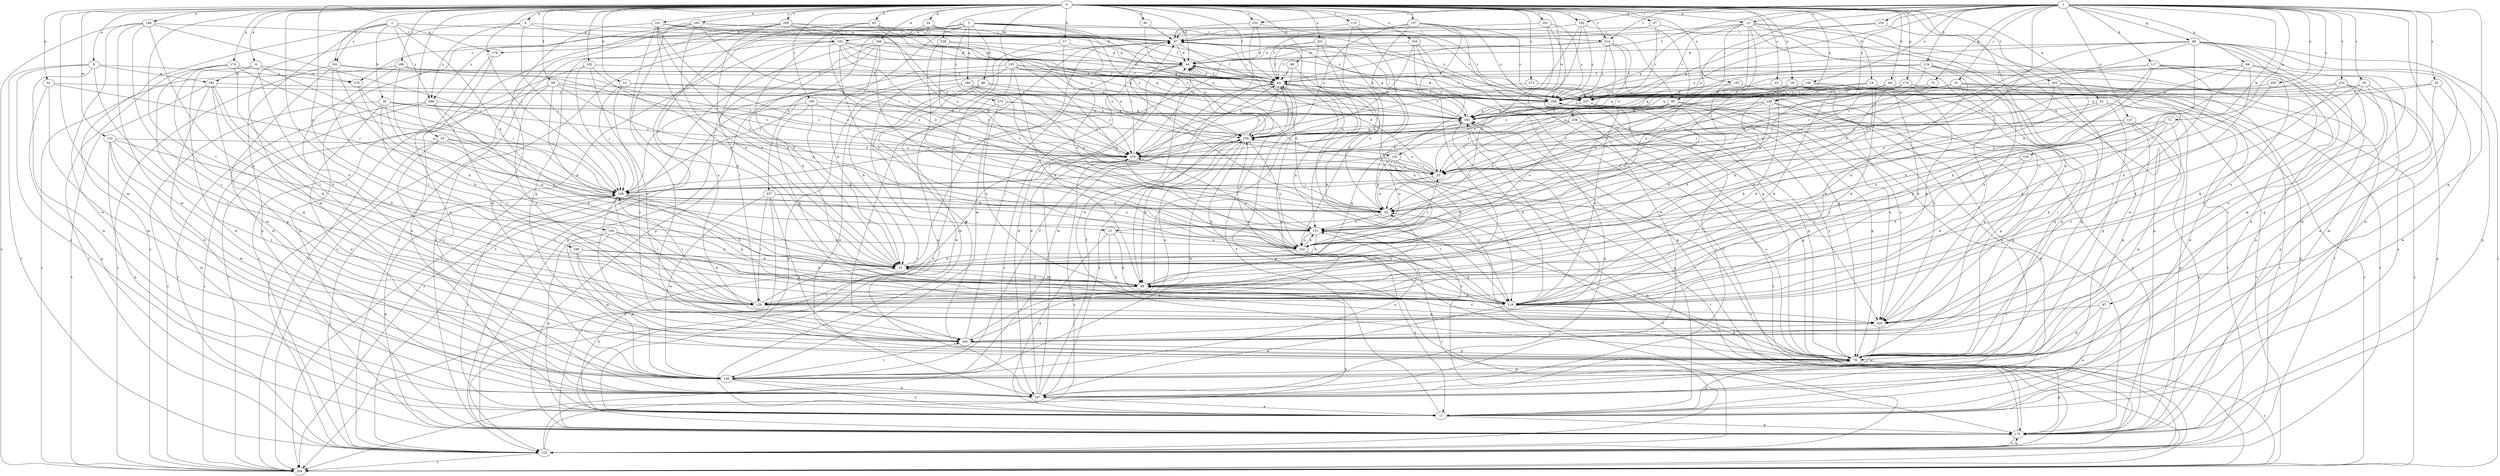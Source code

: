 strict digraph  {
0;
1;
2;
3;
4;
6;
8;
10;
11;
12;
17;
18;
19;
20;
21;
22;
23;
25;
28;
31;
33;
34;
44;
46;
47;
51;
52;
53;
54;
59;
63;
64;
66;
68;
72;
75;
76;
84;
85;
86;
87;
95;
96;
97;
102;
108;
109;
114;
117;
118;
119;
129;
132;
135;
140;
146;
147;
149;
150;
151;
154;
155;
157;
161;
162;
164;
170;
172;
174;
178;
180;
181;
182;
183;
186;
190;
191;
192;
193;
198;
201;
204;
205;
209;
214;
215;
226;
228;
232;
233;
237;
238;
241;
246;
247;
249;
250;
255;
257;
258;
265;
266;
268;
273;
275;
278;
279;
0 -> 4  [label=a];
0 -> 6  [label=a];
0 -> 8  [label=a];
0 -> 10  [label=a];
0 -> 12  [label=b];
0 -> 17  [label=b];
0 -> 18  [label=b];
0 -> 19  [label=b];
0 -> 23  [label=c];
0 -> 34  [label=d];
0 -> 44  [label=d];
0 -> 46  [label=e];
0 -> 47  [label=e];
0 -> 51  [label=e];
0 -> 52  [label=e];
0 -> 53  [label=e];
0 -> 59  [label=f];
0 -> 63  [label=f];
0 -> 64  [label=f];
0 -> 84  [label=h];
0 -> 85  [label=h];
0 -> 102  [label=j];
0 -> 108  [label=j];
0 -> 119  [label=l];
0 -> 129  [label=l];
0 -> 132  [label=m];
0 -> 135  [label=m];
0 -> 140  [label=m];
0 -> 146  [label=n];
0 -> 154  [label=o];
0 -> 155  [label=o];
0 -> 157  [label=o];
0 -> 161  [label=o];
0 -> 164  [label=p];
0 -> 170  [label=p];
0 -> 174  [label=q];
0 -> 186  [label=r];
0 -> 190  [label=r];
0 -> 191  [label=r];
0 -> 192  [label=r];
0 -> 198  [label=s];
0 -> 201  [label=s];
0 -> 205  [label=t];
0 -> 209  [label=t];
0 -> 214  [label=t];
0 -> 226  [label=u];
0 -> 228  [label=v];
0 -> 232  [label=v];
0 -> 238  [label=w];
0 -> 241  [label=w];
0 -> 246  [label=w];
0 -> 249  [label=x];
0 -> 265  [label=y];
0 -> 273  [label=z];
1 -> 10  [label=a];
1 -> 25  [label=c];
1 -> 28  [label=c];
1 -> 31  [label=c];
1 -> 54  [label=e];
1 -> 64  [label=f];
1 -> 66  [label=g];
1 -> 68  [label=g];
1 -> 72  [label=g];
1 -> 75  [label=g];
1 -> 76  [label=g];
1 -> 87  [label=i];
1 -> 95  [label=i];
1 -> 109  [label=k];
1 -> 114  [label=k];
1 -> 117  [label=k];
1 -> 147  [label=n];
1 -> 149  [label=n];
1 -> 150  [label=n];
1 -> 172  [label=p];
1 -> 192  [label=r];
1 -> 214  [label=t];
1 -> 232  [label=v];
1 -> 233  [label=v];
1 -> 237  [label=v];
1 -> 249  [label=x];
1 -> 250  [label=x];
1 -> 255  [label=x];
2 -> 20  [label=b];
2 -> 21  [label=b];
2 -> 161  [label=o];
2 -> 172  [label=p];
2 -> 178  [label=q];
2 -> 204  [label=s];
2 -> 214  [label=t];
2 -> 266  [label=y];
3 -> 33  [label=c];
3 -> 95  [label=i];
3 -> 96  [label=i];
3 -> 150  [label=n];
3 -> 178  [label=q];
3 -> 180  [label=q];
3 -> 181  [label=q];
3 -> 214  [label=t];
3 -> 257  [label=x];
3 -> 258  [label=x];
3 -> 266  [label=y];
3 -> 275  [label=z];
3 -> 278  [label=z];
4 -> 97  [label=i];
4 -> 108  [label=j];
4 -> 140  [label=m];
4 -> 181  [label=q];
4 -> 266  [label=y];
6 -> 86  [label=h];
6 -> 108  [label=j];
6 -> 182  [label=q];
6 -> 247  [label=w];
6 -> 278  [label=z];
8 -> 11  [label=a];
8 -> 182  [label=q];
8 -> 193  [label=r];
8 -> 215  [label=t];
8 -> 247  [label=w];
8 -> 278  [label=z];
10 -> 21  [label=b];
10 -> 22  [label=b];
10 -> 97  [label=i];
10 -> 151  [label=n];
10 -> 172  [label=p];
10 -> 183  [label=q];
10 -> 193  [label=r];
10 -> 226  [label=u];
10 -> 237  [label=v];
10 -> 247  [label=w];
11 -> 22  [label=b];
11 -> 64  [label=f];
11 -> 76  [label=g];
11 -> 108  [label=j];
11 -> 172  [label=p];
11 -> 183  [label=q];
12 -> 108  [label=j];
12 -> 193  [label=r];
12 -> 268  [label=y];
12 -> 279  [label=z];
17 -> 11  [label=a];
17 -> 44  [label=d];
17 -> 162  [label=o];
18 -> 86  [label=h];
18 -> 118  [label=k];
18 -> 193  [label=r];
18 -> 268  [label=y];
18 -> 279  [label=z];
19 -> 33  [label=c];
19 -> 54  [label=e];
19 -> 76  [label=g];
19 -> 118  [label=k];
19 -> 162  [label=o];
19 -> 183  [label=q];
19 -> 215  [label=t];
19 -> 226  [label=u];
19 -> 237  [label=v];
20 -> 118  [label=k];
20 -> 129  [label=l];
20 -> 183  [label=q];
20 -> 204  [label=s];
20 -> 247  [label=w];
20 -> 258  [label=x];
20 -> 279  [label=z];
21 -> 11  [label=a];
21 -> 118  [label=k];
21 -> 162  [label=o];
21 -> 226  [label=u];
22 -> 86  [label=h];
22 -> 97  [label=i];
23 -> 118  [label=k];
23 -> 204  [label=s];
23 -> 268  [label=y];
25 -> 76  [label=g];
25 -> 183  [label=q];
25 -> 237  [label=v];
25 -> 247  [label=w];
28 -> 11  [label=a];
28 -> 22  [label=b];
28 -> 118  [label=k];
28 -> 226  [label=u];
28 -> 237  [label=v];
31 -> 33  [label=c];
31 -> 118  [label=k];
31 -> 183  [label=q];
31 -> 204  [label=s];
31 -> 215  [label=t];
31 -> 237  [label=v];
31 -> 268  [label=y];
33 -> 44  [label=d];
33 -> 54  [label=e];
33 -> 108  [label=j];
33 -> 258  [label=x];
34 -> 64  [label=f];
34 -> 97  [label=i];
34 -> 172  [label=p];
34 -> 215  [label=t];
44 -> 64  [label=f];
44 -> 108  [label=j];
44 -> 204  [label=s];
44 -> 237  [label=v];
44 -> 247  [label=w];
46 -> 64  [label=f];
46 -> 118  [label=k];
46 -> 279  [label=z];
47 -> 11  [label=a];
47 -> 97  [label=i];
47 -> 237  [label=v];
51 -> 76  [label=g];
51 -> 86  [label=h];
51 -> 172  [label=p];
51 -> 183  [label=q];
52 -> 108  [label=j];
52 -> 140  [label=m];
52 -> 172  [label=p];
52 -> 268  [label=y];
53 -> 108  [label=j];
53 -> 151  [label=n];
53 -> 193  [label=r];
53 -> 215  [label=t];
53 -> 279  [label=z];
54 -> 44  [label=d];
54 -> 97  [label=i];
54 -> 151  [label=n];
59 -> 22  [label=b];
59 -> 151  [label=n];
59 -> 204  [label=s];
59 -> 226  [label=u];
59 -> 237  [label=v];
59 -> 279  [label=z];
63 -> 22  [label=b];
63 -> 54  [label=e];
63 -> 97  [label=i];
63 -> 183  [label=q];
63 -> 226  [label=u];
63 -> 258  [label=x];
64 -> 44  [label=d];
64 -> 54  [label=e];
64 -> 76  [label=g];
64 -> 86  [label=h];
64 -> 97  [label=i];
64 -> 140  [label=m];
64 -> 172  [label=p];
64 -> 268  [label=y];
66 -> 64  [label=f];
66 -> 76  [label=g];
66 -> 86  [label=h];
66 -> 129  [label=l];
66 -> 151  [label=n];
66 -> 193  [label=r];
66 -> 258  [label=x];
68 -> 11  [label=a];
68 -> 33  [label=c];
68 -> 44  [label=d];
68 -> 54  [label=e];
68 -> 129  [label=l];
68 -> 140  [label=m];
68 -> 172  [label=p];
68 -> 204  [label=s];
68 -> 226  [label=u];
68 -> 268  [label=y];
72 -> 22  [label=b];
72 -> 118  [label=k];
72 -> 162  [label=o];
72 -> 226  [label=u];
72 -> 258  [label=x];
75 -> 33  [label=c];
75 -> 237  [label=v];
76 -> 44  [label=d];
76 -> 140  [label=m];
76 -> 151  [label=n];
76 -> 172  [label=p];
76 -> 204  [label=s];
76 -> 268  [label=y];
84 -> 22  [label=b];
84 -> 54  [label=e];
84 -> 76  [label=g];
84 -> 118  [label=k];
84 -> 268  [label=y];
85 -> 97  [label=i];
85 -> 258  [label=x];
86 -> 22  [label=b];
86 -> 118  [label=k];
86 -> 129  [label=l];
86 -> 183  [label=q];
86 -> 226  [label=u];
87 -> 11  [label=a];
87 -> 76  [label=g];
87 -> 226  [label=u];
95 -> 11  [label=a];
95 -> 33  [label=c];
95 -> 162  [label=o];
95 -> 183  [label=q];
95 -> 226  [label=u];
96 -> 22  [label=b];
96 -> 76  [label=g];
96 -> 237  [label=v];
96 -> 247  [label=w];
96 -> 258  [label=x];
97 -> 44  [label=d];
97 -> 64  [label=f];
97 -> 118  [label=k];
97 -> 140  [label=m];
97 -> 183  [label=q];
97 -> 204  [label=s];
97 -> 237  [label=v];
102 -> 64  [label=f];
102 -> 108  [label=j];
102 -> 151  [label=n];
102 -> 215  [label=t];
102 -> 226  [label=u];
108 -> 54  [label=e];
108 -> 86  [label=h];
108 -> 118  [label=k];
108 -> 129  [label=l];
108 -> 162  [label=o];
108 -> 172  [label=p];
108 -> 193  [label=r];
109 -> 33  [label=c];
109 -> 86  [label=h];
109 -> 118  [label=k];
114 -> 11  [label=a];
114 -> 33  [label=c];
114 -> 64  [label=f];
114 -> 86  [label=h];
114 -> 118  [label=k];
114 -> 268  [label=y];
114 -> 279  [label=z];
117 -> 11  [label=a];
117 -> 54  [label=e];
117 -> 64  [label=f];
117 -> 86  [label=h];
117 -> 151  [label=n];
117 -> 172  [label=p];
117 -> 193  [label=r];
117 -> 215  [label=t];
118 -> 76  [label=g];
118 -> 247  [label=w];
118 -> 258  [label=x];
119 -> 97  [label=i];
119 -> 151  [label=n];
119 -> 215  [label=t];
119 -> 237  [label=v];
129 -> 54  [label=e];
129 -> 108  [label=j];
129 -> 226  [label=u];
129 -> 279  [label=z];
132 -> 11  [label=a];
132 -> 22  [label=b];
132 -> 140  [label=m];
132 -> 193  [label=r];
132 -> 247  [label=w];
132 -> 279  [label=z];
135 -> 11  [label=a];
135 -> 64  [label=f];
135 -> 86  [label=h];
135 -> 108  [label=j];
135 -> 151  [label=n];
135 -> 215  [label=t];
135 -> 258  [label=x];
135 -> 268  [label=y];
140 -> 11  [label=a];
140 -> 64  [label=f];
140 -> 151  [label=n];
140 -> 193  [label=r];
140 -> 247  [label=w];
146 -> 97  [label=i];
146 -> 108  [label=j];
146 -> 118  [label=k];
146 -> 140  [label=m];
146 -> 193  [label=r];
146 -> 204  [label=s];
146 -> 247  [label=w];
147 -> 76  [label=g];
147 -> 129  [label=l];
147 -> 140  [label=m];
147 -> 172  [label=p];
147 -> 258  [label=x];
147 -> 279  [label=z];
149 -> 54  [label=e];
149 -> 172  [label=p];
149 -> 183  [label=q];
149 -> 268  [label=y];
149 -> 279  [label=z];
150 -> 22  [label=b];
150 -> 33  [label=c];
150 -> 54  [label=e];
150 -> 108  [label=j];
150 -> 151  [label=n];
150 -> 204  [label=s];
150 -> 215  [label=t];
151 -> 22  [label=b];
151 -> 162  [label=o];
151 -> 215  [label=t];
154 -> 44  [label=d];
154 -> 129  [label=l];
154 -> 172  [label=p];
154 -> 215  [label=t];
154 -> 258  [label=x];
155 -> 86  [label=h];
155 -> 247  [label=w];
155 -> 268  [label=y];
157 -> 22  [label=b];
157 -> 64  [label=f];
157 -> 97  [label=i];
157 -> 162  [label=o];
157 -> 204  [label=s];
157 -> 237  [label=v];
157 -> 258  [label=x];
157 -> 268  [label=y];
161 -> 33  [label=c];
161 -> 64  [label=f];
161 -> 118  [label=k];
161 -> 129  [label=l];
161 -> 204  [label=s];
161 -> 247  [label=w];
162 -> 11  [label=a];
162 -> 22  [label=b];
162 -> 33  [label=c];
162 -> 118  [label=k];
162 -> 151  [label=n];
162 -> 193  [label=r];
162 -> 226  [label=u];
162 -> 279  [label=z];
164 -> 11  [label=a];
164 -> 22  [label=b];
164 -> 118  [label=k];
164 -> 140  [label=m];
164 -> 162  [label=o];
170 -> 33  [label=c];
170 -> 76  [label=g];
170 -> 108  [label=j];
170 -> 118  [label=k];
170 -> 215  [label=t];
170 -> 268  [label=y];
172 -> 54  [label=e];
172 -> 215  [label=t];
174 -> 64  [label=f];
174 -> 76  [label=g];
174 -> 108  [label=j];
174 -> 129  [label=l];
174 -> 140  [label=m];
174 -> 215  [label=t];
178 -> 11  [label=a];
178 -> 204  [label=s];
180 -> 54  [label=e];
180 -> 162  [label=o];
180 -> 172  [label=p];
180 -> 247  [label=w];
180 -> 258  [label=x];
180 -> 268  [label=y];
180 -> 279  [label=z];
181 -> 33  [label=c];
181 -> 44  [label=d];
181 -> 64  [label=f];
181 -> 129  [label=l];
181 -> 162  [label=o];
181 -> 172  [label=p];
181 -> 183  [label=q];
181 -> 204  [label=s];
181 -> 268  [label=y];
182 -> 76  [label=g];
182 -> 86  [label=h];
182 -> 118  [label=k];
182 -> 204  [label=s];
182 -> 247  [label=w];
182 -> 268  [label=y];
183 -> 64  [label=f];
183 -> 97  [label=i];
183 -> 118  [label=k];
183 -> 193  [label=r];
183 -> 258  [label=x];
186 -> 54  [label=e];
186 -> 64  [label=f];
186 -> 129  [label=l];
186 -> 204  [label=s];
186 -> 279  [label=z];
190 -> 22  [label=b];
190 -> 33  [label=c];
190 -> 118  [label=k];
190 -> 183  [label=q];
190 -> 204  [label=s];
191 -> 76  [label=g];
191 -> 97  [label=i];
191 -> 151  [label=n];
191 -> 268  [label=y];
192 -> 97  [label=i];
192 -> 162  [label=o];
192 -> 247  [label=w];
192 -> 268  [label=y];
192 -> 279  [label=z];
193 -> 76  [label=g];
193 -> 97  [label=i];
193 -> 258  [label=x];
198 -> 22  [label=b];
198 -> 86  [label=h];
198 -> 140  [label=m];
198 -> 193  [label=r];
201 -> 44  [label=d];
201 -> 64  [label=f];
201 -> 118  [label=k];
201 -> 129  [label=l];
201 -> 215  [label=t];
204 -> 183  [label=q];
205 -> 76  [label=g];
205 -> 118  [label=k];
205 -> 204  [label=s];
205 -> 237  [label=v];
205 -> 247  [label=w];
209 -> 22  [label=b];
209 -> 33  [label=c];
209 -> 44  [label=d];
209 -> 76  [label=g];
209 -> 97  [label=i];
209 -> 204  [label=s];
209 -> 215  [label=t];
209 -> 258  [label=x];
214 -> 44  [label=d];
214 -> 64  [label=f];
214 -> 76  [label=g];
214 -> 172  [label=p];
214 -> 237  [label=v];
214 -> 268  [label=y];
215 -> 86  [label=h];
215 -> 108  [label=j];
215 -> 172  [label=p];
215 -> 204  [label=s];
215 -> 279  [label=z];
226 -> 193  [label=r];
226 -> 247  [label=w];
228 -> 44  [label=d];
228 -> 151  [label=n];
228 -> 162  [label=o];
228 -> 183  [label=q];
232 -> 97  [label=i];
232 -> 108  [label=j];
232 -> 237  [label=v];
232 -> 279  [label=z];
233 -> 118  [label=k];
233 -> 140  [label=m];
233 -> 172  [label=p];
233 -> 193  [label=r];
233 -> 268  [label=y];
233 -> 279  [label=z];
237 -> 44  [label=d];
237 -> 76  [label=g];
237 -> 172  [label=p];
237 -> 183  [label=q];
238 -> 33  [label=c];
238 -> 54  [label=e];
238 -> 76  [label=g];
238 -> 215  [label=t];
238 -> 226  [label=u];
238 -> 258  [label=x];
241 -> 22  [label=b];
241 -> 54  [label=e];
241 -> 97  [label=i];
241 -> 140  [label=m];
241 -> 151  [label=n];
241 -> 193  [label=r];
241 -> 237  [label=v];
241 -> 279  [label=z];
246 -> 22  [label=b];
246 -> 44  [label=d];
246 -> 86  [label=h];
246 -> 162  [label=o];
246 -> 172  [label=p];
246 -> 183  [label=q];
246 -> 215  [label=t];
247 -> 11  [label=a];
247 -> 44  [label=d];
247 -> 64  [label=f];
247 -> 183  [label=q];
247 -> 258  [label=x];
247 -> 268  [label=y];
247 -> 279  [label=z];
249 -> 22  [label=b];
249 -> 33  [label=c];
249 -> 76  [label=g];
249 -> 151  [label=n];
249 -> 183  [label=q];
249 -> 226  [label=u];
250 -> 162  [label=o];
250 -> 237  [label=v];
255 -> 97  [label=i];
255 -> 162  [label=o];
255 -> 183  [label=q];
257 -> 54  [label=e];
257 -> 76  [label=g];
257 -> 129  [label=l];
257 -> 140  [label=m];
257 -> 151  [label=n];
257 -> 172  [label=p];
258 -> 64  [label=f];
258 -> 86  [label=h];
258 -> 108  [label=j];
258 -> 118  [label=k];
258 -> 140  [label=m];
258 -> 162  [label=o];
258 -> 183  [label=q];
258 -> 279  [label=z];
265 -> 22  [label=b];
265 -> 33  [label=c];
265 -> 97  [label=i];
265 -> 118  [label=k];
265 -> 172  [label=p];
265 -> 247  [label=w];
265 -> 268  [label=y];
266 -> 22  [label=b];
266 -> 129  [label=l];
266 -> 183  [label=q];
266 -> 204  [label=s];
266 -> 215  [label=t];
268 -> 44  [label=d];
268 -> 64  [label=f];
268 -> 76  [label=g];
268 -> 118  [label=k];
268 -> 183  [label=q];
273 -> 237  [label=v];
273 -> 279  [label=z];
275 -> 86  [label=h];
275 -> 183  [label=q];
275 -> 193  [label=r];
275 -> 279  [label=z];
278 -> 22  [label=b];
278 -> 108  [label=j];
279 -> 33  [label=c];
279 -> 97  [label=i];
}
